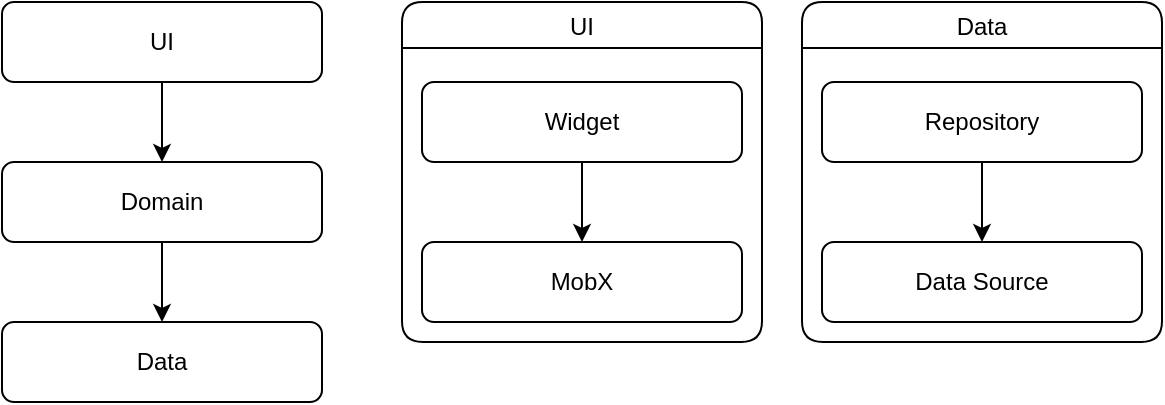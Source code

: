 <mxfile version="17.5.0" type="github">
  <diagram id="LPZCL1bj1sSWu9kygxX8" name="Page-1">
    <mxGraphModel dx="541" dy="385" grid="1" gridSize="10" guides="1" tooltips="1" connect="1" arrows="1" fold="1" page="1" pageScale="1" pageWidth="827" pageHeight="1169" math="0" shadow="0">
      <root>
        <mxCell id="0" />
        <mxCell id="1" parent="0" />
        <mxCell id="qOLf-mq5q5zeJwDgDP6q-23" value="UI" style="swimlane;rounded=1;fontStyle=0" vertex="1" parent="1">
          <mxGeometry x="360" y="80" width="180" height="170" as="geometry" />
        </mxCell>
        <mxCell id="qOLf-mq5q5zeJwDgDP6q-24" value="MobX" style="rounded=1;whiteSpace=wrap;html=1;" vertex="1" parent="qOLf-mq5q5zeJwDgDP6q-23">
          <mxGeometry x="10" y="120" width="160" height="40" as="geometry" />
        </mxCell>
        <mxCell id="qOLf-mq5q5zeJwDgDP6q-13" value="Widget" style="rounded=1;whiteSpace=wrap;html=1;" vertex="1" parent="qOLf-mq5q5zeJwDgDP6q-23">
          <mxGeometry x="10" y="40" width="160" height="40" as="geometry" />
        </mxCell>
        <mxCell id="qOLf-mq5q5zeJwDgDP6q-25" value="" style="edgeStyle=orthogonalEdgeStyle;rounded=1;orthogonalLoop=1;jettySize=auto;html=1;" edge="1" parent="qOLf-mq5q5zeJwDgDP6q-23" source="qOLf-mq5q5zeJwDgDP6q-13" target="qOLf-mq5q5zeJwDgDP6q-24">
          <mxGeometry relative="1" as="geometry" />
        </mxCell>
        <mxCell id="qOLf-mq5q5zeJwDgDP6q-26" value="" style="group" vertex="1" connectable="0" parent="1">
          <mxGeometry x="160" y="80" width="160" height="200" as="geometry" />
        </mxCell>
        <mxCell id="qOLf-mq5q5zeJwDgDP6q-1" value="UI" style="rounded=1;whiteSpace=wrap;html=1;" vertex="1" parent="qOLf-mq5q5zeJwDgDP6q-26">
          <mxGeometry width="160" height="40" as="geometry" />
        </mxCell>
        <mxCell id="qOLf-mq5q5zeJwDgDP6q-2" value="Domain" style="rounded=1;whiteSpace=wrap;html=1;" vertex="1" parent="qOLf-mq5q5zeJwDgDP6q-26">
          <mxGeometry y="80" width="160" height="40" as="geometry" />
        </mxCell>
        <mxCell id="qOLf-mq5q5zeJwDgDP6q-11" value="" style="edgeStyle=orthogonalEdgeStyle;rounded=1;orthogonalLoop=1;jettySize=auto;html=1;" edge="1" parent="qOLf-mq5q5zeJwDgDP6q-26" source="qOLf-mq5q5zeJwDgDP6q-1" target="qOLf-mq5q5zeJwDgDP6q-2">
          <mxGeometry relative="1" as="geometry" />
        </mxCell>
        <mxCell id="qOLf-mq5q5zeJwDgDP6q-3" value="Data" style="rounded=1;whiteSpace=wrap;html=1;" vertex="1" parent="qOLf-mq5q5zeJwDgDP6q-26">
          <mxGeometry y="160" width="160" height="40" as="geometry" />
        </mxCell>
        <mxCell id="qOLf-mq5q5zeJwDgDP6q-12" value="" style="edgeStyle=orthogonalEdgeStyle;rounded=1;orthogonalLoop=1;jettySize=auto;html=1;" edge="1" parent="qOLf-mq5q5zeJwDgDP6q-26" source="qOLf-mq5q5zeJwDgDP6q-2" target="qOLf-mq5q5zeJwDgDP6q-3">
          <mxGeometry relative="1" as="geometry" />
        </mxCell>
        <mxCell id="qOLf-mq5q5zeJwDgDP6q-27" value="Data" style="swimlane;rounded=1;fontStyle=0" vertex="1" parent="1">
          <mxGeometry x="560" y="80" width="180" height="170" as="geometry" />
        </mxCell>
        <mxCell id="qOLf-mq5q5zeJwDgDP6q-28" value="Data Source" style="rounded=1;whiteSpace=wrap;html=1;" vertex="1" parent="qOLf-mq5q5zeJwDgDP6q-27">
          <mxGeometry x="10" y="120" width="160" height="40" as="geometry" />
        </mxCell>
        <mxCell id="qOLf-mq5q5zeJwDgDP6q-29" value="Repository" style="rounded=1;whiteSpace=wrap;html=1;" vertex="1" parent="qOLf-mq5q5zeJwDgDP6q-27">
          <mxGeometry x="10" y="40" width="160" height="40" as="geometry" />
        </mxCell>
        <mxCell id="qOLf-mq5q5zeJwDgDP6q-30" value="" style="edgeStyle=orthogonalEdgeStyle;rounded=1;orthogonalLoop=1;jettySize=auto;html=1;" edge="1" parent="qOLf-mq5q5zeJwDgDP6q-27" source="qOLf-mq5q5zeJwDgDP6q-29" target="qOLf-mq5q5zeJwDgDP6q-28">
          <mxGeometry relative="1" as="geometry" />
        </mxCell>
      </root>
    </mxGraphModel>
  </diagram>
</mxfile>
